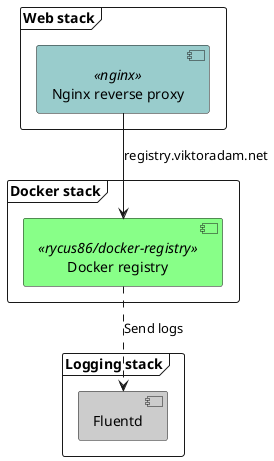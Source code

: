 @startuml

frame "Docker stack" as stack {
    [Docker registry] << rycus86/docker-registry >> as registry #8f8
}

frame "Web stack" as web_stack {
    [Nginx reverse proxy] << nginx >> as nginx #9cc
}

frame "Logging stack" {
    [Fluentd] #ccc
}

nginx --> registry : registry.viktoradam.net

registry ..> [Fluentd] : Send logs

@enduml